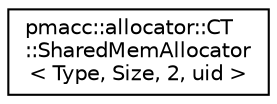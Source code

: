 digraph "Graphical Class Hierarchy"
{
 // LATEX_PDF_SIZE
  edge [fontname="Helvetica",fontsize="10",labelfontname="Helvetica",labelfontsize="10"];
  node [fontname="Helvetica",fontsize="10",shape=record];
  rankdir="LR";
  Node0 [label="pmacc::allocator::CT\l::SharedMemAllocator\l\< Type, Size, 2, uid \>",height=0.2,width=0.4,color="black", fillcolor="white", style="filled",URL="$structpmacc_1_1allocator_1_1_c_t_1_1_shared_mem_allocator_3_01_type_00_01_size_00_012_00_01uid_01_4.html",tooltip=" "];
}
